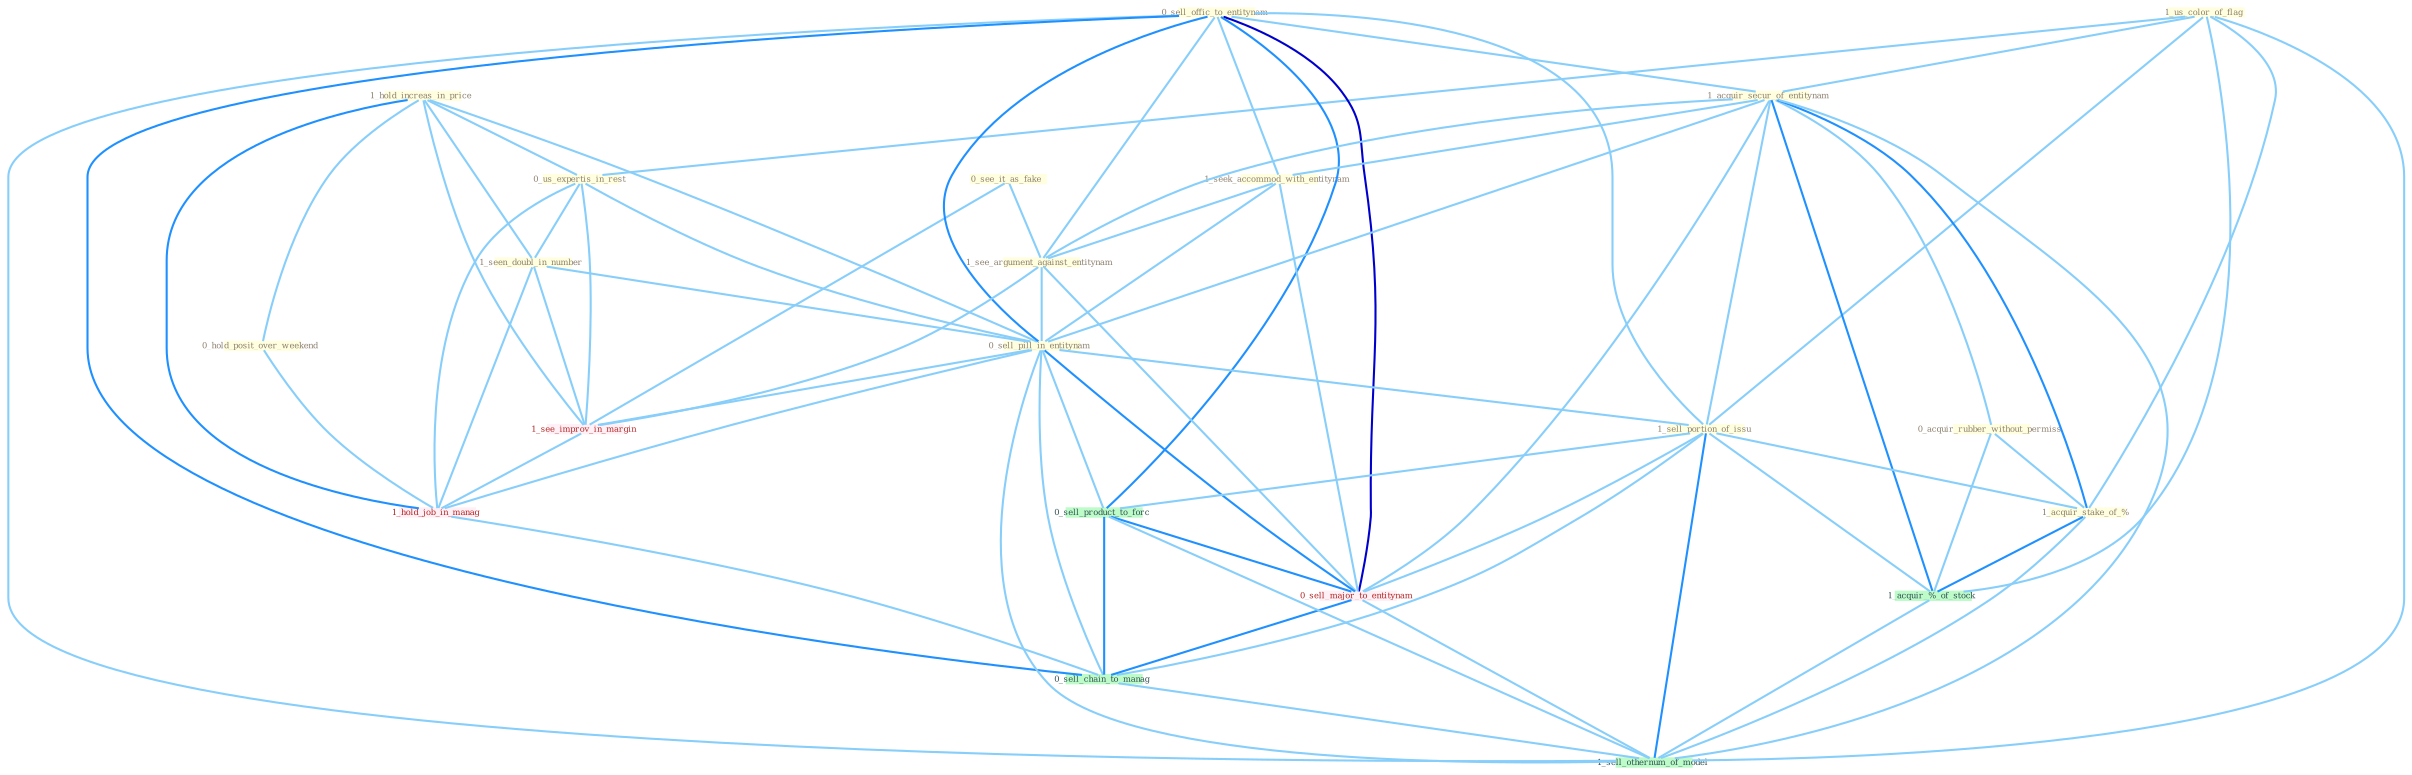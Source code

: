 Graph G{ 
    node
    [shape=polygon,style=filled,width=.5,height=.06,color="#BDFCC9",fixedsize=true,fontsize=4,
    fontcolor="#2f4f4f"];
    {node
    [color="#ffffe0", fontcolor="#8b7d6b"] "1_hold_increas_in_price " "0_see_it_as_fake " "1_us_color_of_flag " "0_sell_offic_to_entitynam " "1_acquir_secur_of_entitynam " "0_us_expertis_in_rest " "1_seek_accommod_with_entitynam " "1_seen_doubl_in_number " "0_hold_posit_over_weekend " "1_see_argument_against_entitynam " "0_acquir_rubber_without_permiss " "0_sell_pill_in_entitynam " "1_sell_portion_of_issu " "1_acquir_stake_of_% "}
{node [color="#fff0f5", fontcolor="#b22222"] "1_see_improv_in_margin " "1_hold_job_in_manag " "0_sell_major_to_entitynam "}
edge [color="#B0E2FF"];

	"1_hold_increas_in_price " -- "0_us_expertis_in_rest " [w="1", color="#87cefa" ];
	"1_hold_increas_in_price " -- "1_seen_doubl_in_number " [w="1", color="#87cefa" ];
	"1_hold_increas_in_price " -- "0_hold_posit_over_weekend " [w="1", color="#87cefa" ];
	"1_hold_increas_in_price " -- "0_sell_pill_in_entitynam " [w="1", color="#87cefa" ];
	"1_hold_increas_in_price " -- "1_see_improv_in_margin " [w="1", color="#87cefa" ];
	"1_hold_increas_in_price " -- "1_hold_job_in_manag " [w="2", color="#1e90ff" , len=0.8];
	"0_see_it_as_fake " -- "1_see_argument_against_entitynam " [w="1", color="#87cefa" ];
	"0_see_it_as_fake " -- "1_see_improv_in_margin " [w="1", color="#87cefa" ];
	"1_us_color_of_flag " -- "1_acquir_secur_of_entitynam " [w="1", color="#87cefa" ];
	"1_us_color_of_flag " -- "0_us_expertis_in_rest " [w="1", color="#87cefa" ];
	"1_us_color_of_flag " -- "1_sell_portion_of_issu " [w="1", color="#87cefa" ];
	"1_us_color_of_flag " -- "1_acquir_stake_of_% " [w="1", color="#87cefa" ];
	"1_us_color_of_flag " -- "1_acquir_%_of_stock " [w="1", color="#87cefa" ];
	"1_us_color_of_flag " -- "1_sell_othernum_of_model " [w="1", color="#87cefa" ];
	"0_sell_offic_to_entitynam " -- "1_acquir_secur_of_entitynam " [w="1", color="#87cefa" ];
	"0_sell_offic_to_entitynam " -- "1_seek_accommod_with_entitynam " [w="1", color="#87cefa" ];
	"0_sell_offic_to_entitynam " -- "1_see_argument_against_entitynam " [w="1", color="#87cefa" ];
	"0_sell_offic_to_entitynam " -- "0_sell_pill_in_entitynam " [w="2", color="#1e90ff" , len=0.8];
	"0_sell_offic_to_entitynam " -- "1_sell_portion_of_issu " [w="1", color="#87cefa" ];
	"0_sell_offic_to_entitynam " -- "0_sell_product_to_forc " [w="2", color="#1e90ff" , len=0.8];
	"0_sell_offic_to_entitynam " -- "0_sell_major_to_entitynam " [w="3", color="#0000cd" , len=0.6];
	"0_sell_offic_to_entitynam " -- "0_sell_chain_to_manag " [w="2", color="#1e90ff" , len=0.8];
	"0_sell_offic_to_entitynam " -- "1_sell_othernum_of_model " [w="1", color="#87cefa" ];
	"1_acquir_secur_of_entitynam " -- "1_seek_accommod_with_entitynam " [w="1", color="#87cefa" ];
	"1_acquir_secur_of_entitynam " -- "1_see_argument_against_entitynam " [w="1", color="#87cefa" ];
	"1_acquir_secur_of_entitynam " -- "0_acquir_rubber_without_permiss " [w="1", color="#87cefa" ];
	"1_acquir_secur_of_entitynam " -- "0_sell_pill_in_entitynam " [w="1", color="#87cefa" ];
	"1_acquir_secur_of_entitynam " -- "1_sell_portion_of_issu " [w="1", color="#87cefa" ];
	"1_acquir_secur_of_entitynam " -- "1_acquir_stake_of_% " [w="2", color="#1e90ff" , len=0.8];
	"1_acquir_secur_of_entitynam " -- "1_acquir_%_of_stock " [w="2", color="#1e90ff" , len=0.8];
	"1_acquir_secur_of_entitynam " -- "0_sell_major_to_entitynam " [w="1", color="#87cefa" ];
	"1_acquir_secur_of_entitynam " -- "1_sell_othernum_of_model " [w="1", color="#87cefa" ];
	"0_us_expertis_in_rest " -- "1_seen_doubl_in_number " [w="1", color="#87cefa" ];
	"0_us_expertis_in_rest " -- "0_sell_pill_in_entitynam " [w="1", color="#87cefa" ];
	"0_us_expertis_in_rest " -- "1_see_improv_in_margin " [w="1", color="#87cefa" ];
	"0_us_expertis_in_rest " -- "1_hold_job_in_manag " [w="1", color="#87cefa" ];
	"1_seek_accommod_with_entitynam " -- "1_see_argument_against_entitynam " [w="1", color="#87cefa" ];
	"1_seek_accommod_with_entitynam " -- "0_sell_pill_in_entitynam " [w="1", color="#87cefa" ];
	"1_seek_accommod_with_entitynam " -- "0_sell_major_to_entitynam " [w="1", color="#87cefa" ];
	"1_seen_doubl_in_number " -- "0_sell_pill_in_entitynam " [w="1", color="#87cefa" ];
	"1_seen_doubl_in_number " -- "1_see_improv_in_margin " [w="1", color="#87cefa" ];
	"1_seen_doubl_in_number " -- "1_hold_job_in_manag " [w="1", color="#87cefa" ];
	"0_hold_posit_over_weekend " -- "1_hold_job_in_manag " [w="1", color="#87cefa" ];
	"1_see_argument_against_entitynam " -- "0_sell_pill_in_entitynam " [w="1", color="#87cefa" ];
	"1_see_argument_against_entitynam " -- "1_see_improv_in_margin " [w="1", color="#87cefa" ];
	"1_see_argument_against_entitynam " -- "0_sell_major_to_entitynam " [w="1", color="#87cefa" ];
	"0_acquir_rubber_without_permiss " -- "1_acquir_stake_of_% " [w="1", color="#87cefa" ];
	"0_acquir_rubber_without_permiss " -- "1_acquir_%_of_stock " [w="1", color="#87cefa" ];
	"0_sell_pill_in_entitynam " -- "1_sell_portion_of_issu " [w="1", color="#87cefa" ];
	"0_sell_pill_in_entitynam " -- "1_see_improv_in_margin " [w="1", color="#87cefa" ];
	"0_sell_pill_in_entitynam " -- "1_hold_job_in_manag " [w="1", color="#87cefa" ];
	"0_sell_pill_in_entitynam " -- "0_sell_product_to_forc " [w="1", color="#87cefa" ];
	"0_sell_pill_in_entitynam " -- "0_sell_major_to_entitynam " [w="2", color="#1e90ff" , len=0.8];
	"0_sell_pill_in_entitynam " -- "0_sell_chain_to_manag " [w="1", color="#87cefa" ];
	"0_sell_pill_in_entitynam " -- "1_sell_othernum_of_model " [w="1", color="#87cefa" ];
	"1_sell_portion_of_issu " -- "1_acquir_stake_of_% " [w="1", color="#87cefa" ];
	"1_sell_portion_of_issu " -- "1_acquir_%_of_stock " [w="1", color="#87cefa" ];
	"1_sell_portion_of_issu " -- "0_sell_product_to_forc " [w="1", color="#87cefa" ];
	"1_sell_portion_of_issu " -- "0_sell_major_to_entitynam " [w="1", color="#87cefa" ];
	"1_sell_portion_of_issu " -- "0_sell_chain_to_manag " [w="1", color="#87cefa" ];
	"1_sell_portion_of_issu " -- "1_sell_othernum_of_model " [w="2", color="#1e90ff" , len=0.8];
	"1_acquir_stake_of_% " -- "1_acquir_%_of_stock " [w="2", color="#1e90ff" , len=0.8];
	"1_acquir_stake_of_% " -- "1_sell_othernum_of_model " [w="1", color="#87cefa" ];
	"1_see_improv_in_margin " -- "1_hold_job_in_manag " [w="1", color="#87cefa" ];
	"1_acquir_%_of_stock " -- "1_sell_othernum_of_model " [w="1", color="#87cefa" ];
	"1_hold_job_in_manag " -- "0_sell_chain_to_manag " [w="1", color="#87cefa" ];
	"0_sell_product_to_forc " -- "0_sell_major_to_entitynam " [w="2", color="#1e90ff" , len=0.8];
	"0_sell_product_to_forc " -- "0_sell_chain_to_manag " [w="2", color="#1e90ff" , len=0.8];
	"0_sell_product_to_forc " -- "1_sell_othernum_of_model " [w="1", color="#87cefa" ];
	"0_sell_major_to_entitynam " -- "0_sell_chain_to_manag " [w="2", color="#1e90ff" , len=0.8];
	"0_sell_major_to_entitynam " -- "1_sell_othernum_of_model " [w="1", color="#87cefa" ];
	"0_sell_chain_to_manag " -- "1_sell_othernum_of_model " [w="1", color="#87cefa" ];
}